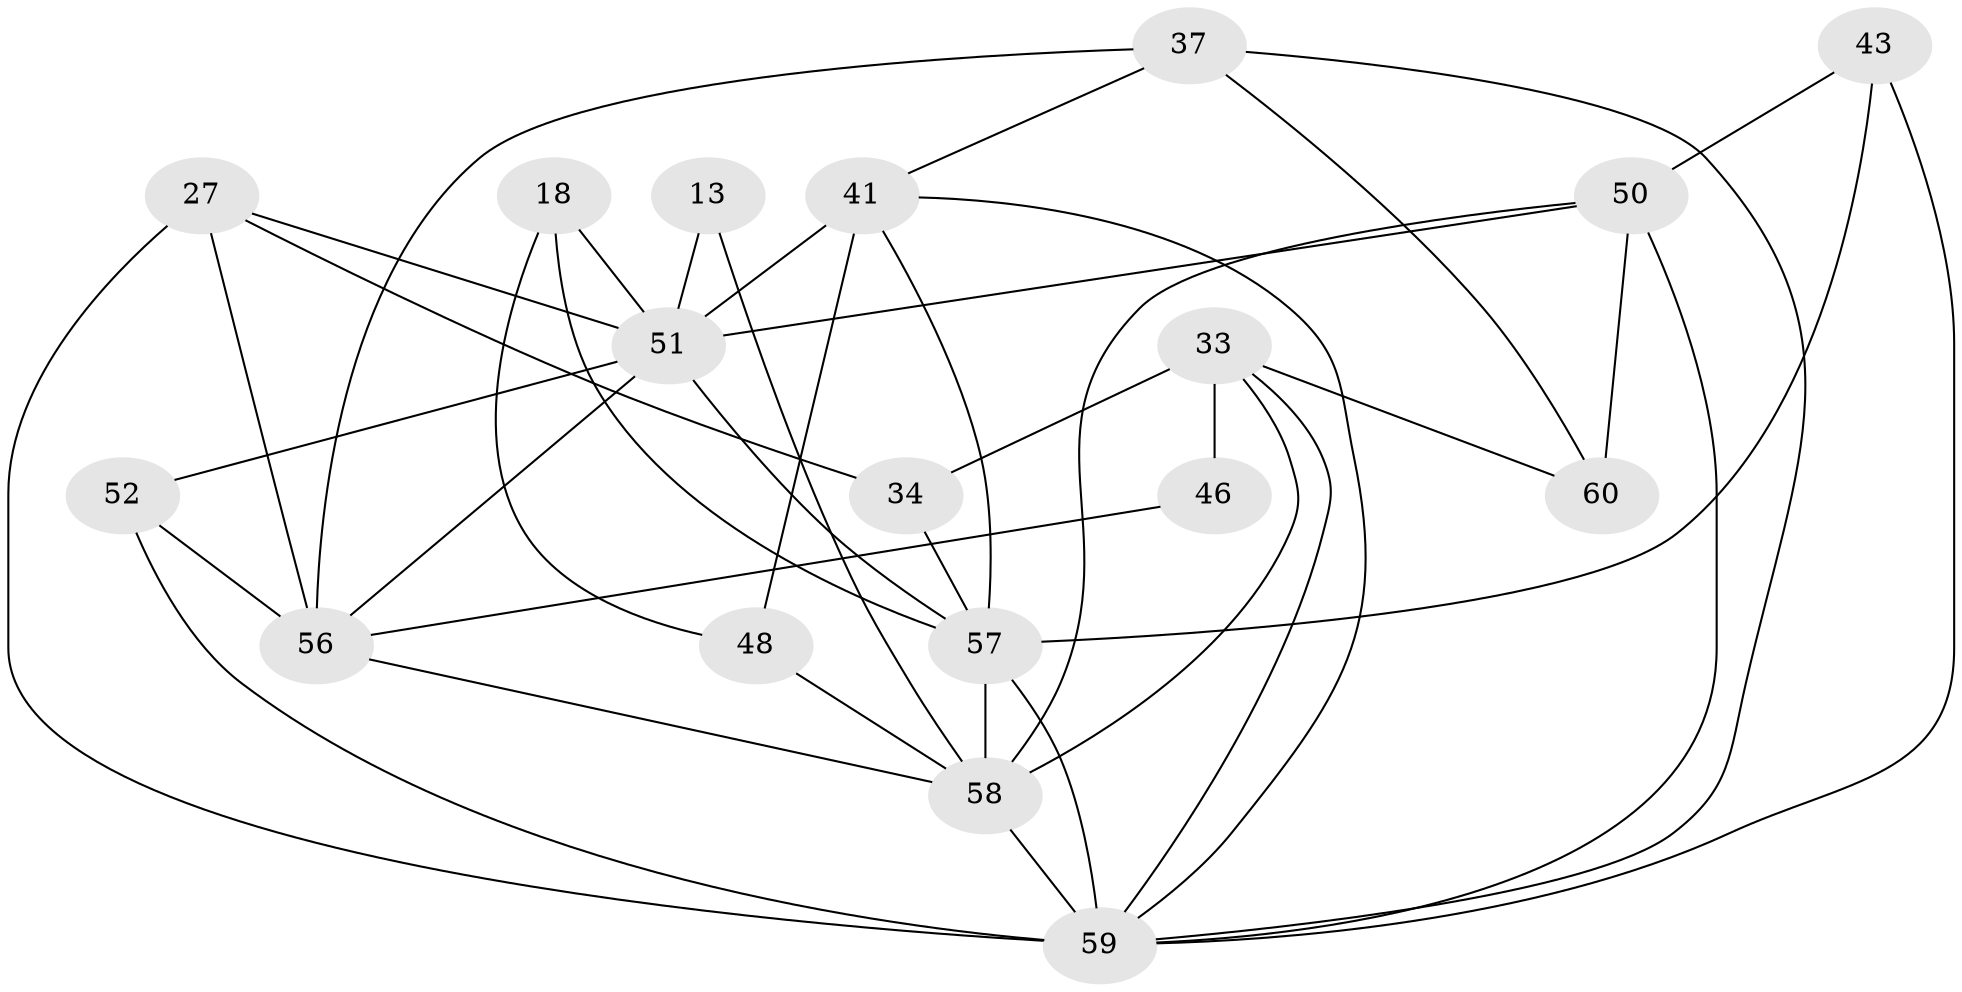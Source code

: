 // original degree distribution, {3: 0.3, 5: 0.25, 6: 0.05, 4: 0.3333333333333333, 2: 0.05, 7: 0.016666666666666666}
// Generated by graph-tools (version 1.1) at 2025/55/03/04/25 21:55:31]
// undirected, 18 vertices, 41 edges
graph export_dot {
graph [start="1"]
  node [color=gray90,style=filled];
  13;
  18;
  27 [super="+26"];
  33 [super="+12"];
  34;
  37 [super="+25"];
  41 [super="+32"];
  43 [super="+2"];
  46;
  48 [super="+5"];
  50 [super="+10+24+35"];
  51 [super="+22+38+49"];
  52;
  56 [super="+45"];
  57 [super="+54+6+44"];
  58 [super="+8+36+4+55+40"];
  59 [super="+3+53+28+47"];
  60;
  13 -- 51;
  13 -- 58;
  18 -- 48;
  18 -- 57;
  18 -- 51;
  27 -- 34;
  27 -- 59 [weight=2];
  27 -- 51;
  27 -- 56 [weight=2];
  33 -- 60;
  33 -- 34 [weight=2];
  33 -- 46 [weight=2];
  33 -- 58;
  33 -- 59;
  34 -- 57 [weight=2];
  37 -- 60;
  37 -- 41;
  37 -- 56 [weight=3];
  37 -- 59 [weight=3];
  41 -- 48 [weight=2];
  41 -- 57;
  41 -- 51 [weight=2];
  41 -- 59;
  43 -- 50 [weight=2];
  43 -- 57 [weight=3];
  43 -- 59;
  46 -- 56;
  48 -- 58 [weight=3];
  50 -- 51 [weight=5];
  50 -- 58 [weight=2];
  50 -- 59 [weight=3];
  50 -- 60;
  51 -- 52 [weight=2];
  51 -- 57;
  51 -- 56;
  52 -- 56;
  52 -- 59 [weight=2];
  56 -- 58 [weight=3];
  57 -- 58 [weight=5];
  57 -- 59 [weight=5];
  58 -- 59 [weight=2];
}
